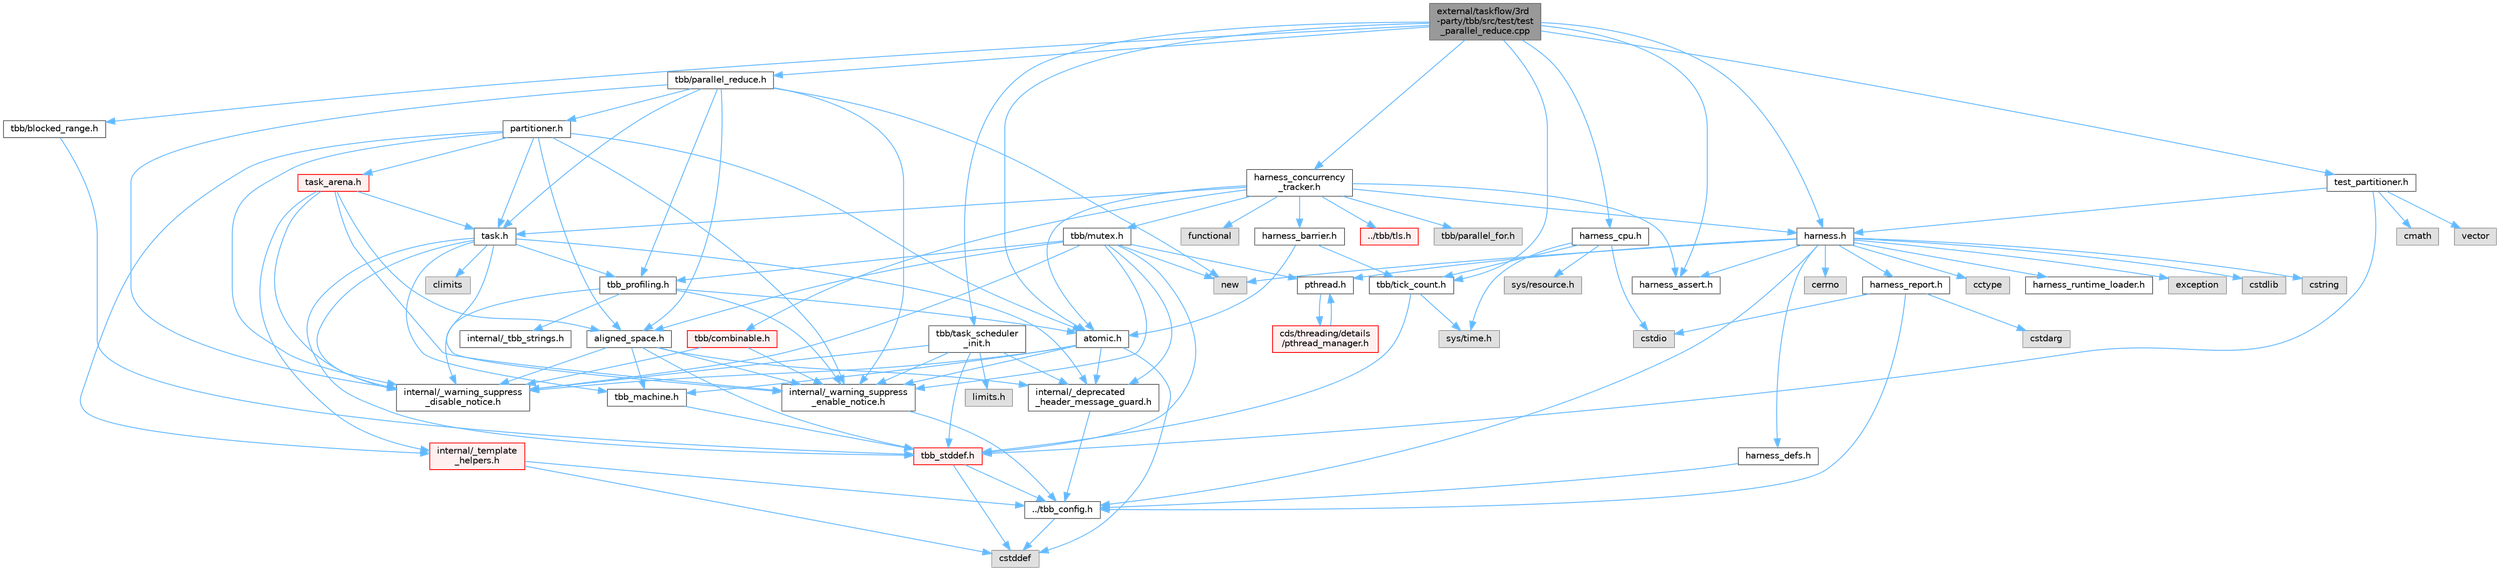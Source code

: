 digraph "external/taskflow/3rd-party/tbb/src/test/test_parallel_reduce.cpp"
{
 // LATEX_PDF_SIZE
  bgcolor="transparent";
  edge [fontname=Helvetica,fontsize=10,labelfontname=Helvetica,labelfontsize=10];
  node [fontname=Helvetica,fontsize=10,shape=box,height=0.2,width=0.4];
  Node1 [id="Node000001",label="external/taskflow/3rd\l-party/tbb/src/test/test\l_parallel_reduce.cpp",height=0.2,width=0.4,color="gray40", fillcolor="grey60", style="filled", fontcolor="black",tooltip=" "];
  Node1 -> Node2 [id="edge1_Node000001_Node000002",color="steelblue1",style="solid",tooltip=" "];
  Node2 [id="Node000002",label="tbb/parallel_reduce.h",height=0.2,width=0.4,color="grey40", fillcolor="white", style="filled",URL="$parallel__reduce_8h.html",tooltip=" "];
  Node2 -> Node3 [id="edge2_Node000002_Node000003",color="steelblue1",style="solid",tooltip=" "];
  Node3 [id="Node000003",label="internal/_warning_suppress\l_enable_notice.h",height=0.2,width=0.4,color="grey40", fillcolor="white", style="filled",URL="$__warning__suppress__enable__notice_8h.html",tooltip=" "];
  Node3 -> Node4 [id="edge3_Node000003_Node000004",color="steelblue1",style="solid",tooltip=" "];
  Node4 [id="Node000004",label="../tbb_config.h",height=0.2,width=0.4,color="grey40", fillcolor="white", style="filled",URL="$tbb__config_8h.html",tooltip=" "];
  Node4 -> Node5 [id="edge4_Node000004_Node000005",color="steelblue1",style="solid",tooltip=" "];
  Node5 [id="Node000005",label="cstddef",height=0.2,width=0.4,color="grey60", fillcolor="#E0E0E0", style="filled",tooltip=" "];
  Node2 -> Node6 [id="edge5_Node000002_Node000006",color="steelblue1",style="solid",tooltip=" "];
  Node6 [id="Node000006",label="new",height=0.2,width=0.4,color="grey60", fillcolor="#E0E0E0", style="filled",tooltip=" "];
  Node2 -> Node7 [id="edge6_Node000002_Node000007",color="steelblue1",style="solid",tooltip=" "];
  Node7 [id="Node000007",label="task.h",height=0.2,width=0.4,color="grey40", fillcolor="white", style="filled",URL="$task_8h.html",tooltip=" "];
  Node7 -> Node8 [id="edge7_Node000007_Node000008",color="steelblue1",style="solid",tooltip=" "];
  Node8 [id="Node000008",label="internal/_deprecated\l_header_message_guard.h",height=0.2,width=0.4,color="grey40", fillcolor="white", style="filled",URL="$__deprecated__header__message__guard_8h.html",tooltip=" "];
  Node8 -> Node4 [id="edge8_Node000008_Node000004",color="steelblue1",style="solid",tooltip=" "];
  Node7 -> Node3 [id="edge9_Node000007_Node000003",color="steelblue1",style="solid",tooltip=" "];
  Node7 -> Node9 [id="edge10_Node000007_Node000009",color="steelblue1",style="solid",tooltip=" "];
  Node9 [id="Node000009",label="tbb_stddef.h",height=0.2,width=0.4,color="red", fillcolor="#FFF0F0", style="filled",URL="$tbb__stddef_8h.html",tooltip=" "];
  Node9 -> Node4 [id="edge11_Node000009_Node000004",color="steelblue1",style="solid",tooltip=" "];
  Node9 -> Node5 [id="edge12_Node000009_Node000005",color="steelblue1",style="solid",tooltip=" "];
  Node7 -> Node11 [id="edge13_Node000007_Node000011",color="steelblue1",style="solid",tooltip=" "];
  Node11 [id="Node000011",label="tbb_machine.h",height=0.2,width=0.4,color="grey40", fillcolor="white", style="filled",URL="$tbb__machine_8h.html",tooltip=" "];
  Node11 -> Node9 [id="edge14_Node000011_Node000009",color="steelblue1",style="solid",tooltip=" "];
  Node7 -> Node12 [id="edge15_Node000007_Node000012",color="steelblue1",style="solid",tooltip=" "];
  Node12 [id="Node000012",label="tbb_profiling.h",height=0.2,width=0.4,color="grey40", fillcolor="white", style="filled",URL="$tbb__profiling_8h.html",tooltip=" "];
  Node12 -> Node3 [id="edge16_Node000012_Node000003",color="steelblue1",style="solid",tooltip=" "];
  Node12 -> Node13 [id="edge17_Node000012_Node000013",color="steelblue1",style="solid",tooltip=" "];
  Node13 [id="Node000013",label="internal/_tbb_strings.h",height=0.2,width=0.4,color="grey40", fillcolor="white", style="filled",URL="$__tbb__strings_8h.html",tooltip=" "];
  Node12 -> Node14 [id="edge18_Node000012_Node000014",color="steelblue1",style="solid",tooltip=" "];
  Node14 [id="Node000014",label="atomic.h",height=0.2,width=0.4,color="grey40", fillcolor="white", style="filled",URL="$external_2taskflow_23rd-party_2tbb_2include_2tbb_2atomic_8h.html",tooltip=" "];
  Node14 -> Node8 [id="edge19_Node000014_Node000008",color="steelblue1",style="solid",tooltip=" "];
  Node14 -> Node3 [id="edge20_Node000014_Node000003",color="steelblue1",style="solid",tooltip=" "];
  Node14 -> Node5 [id="edge21_Node000014_Node000005",color="steelblue1",style="solid",tooltip=" "];
  Node14 -> Node11 [id="edge22_Node000014_Node000011",color="steelblue1",style="solid",tooltip=" "];
  Node14 -> Node15 [id="edge23_Node000014_Node000015",color="steelblue1",style="solid",tooltip=" "];
  Node15 [id="Node000015",label="internal/_warning_suppress\l_disable_notice.h",height=0.2,width=0.4,color="grey40", fillcolor="white", style="filled",URL="$__warning__suppress__disable__notice_8h.html",tooltip=" "];
  Node12 -> Node15 [id="edge24_Node000012_Node000015",color="steelblue1",style="solid",tooltip=" "];
  Node7 -> Node16 [id="edge25_Node000007_Node000016",color="steelblue1",style="solid",tooltip=" "];
  Node16 [id="Node000016",label="climits",height=0.2,width=0.4,color="grey60", fillcolor="#E0E0E0", style="filled",tooltip=" "];
  Node7 -> Node15 [id="edge26_Node000007_Node000015",color="steelblue1",style="solid",tooltip=" "];
  Node2 -> Node17 [id="edge27_Node000002_Node000017",color="steelblue1",style="solid",tooltip=" "];
  Node17 [id="Node000017",label="aligned_space.h",height=0.2,width=0.4,color="grey40", fillcolor="white", style="filled",URL="$aligned__space_8h.html",tooltip=" "];
  Node17 -> Node8 [id="edge28_Node000017_Node000008",color="steelblue1",style="solid",tooltip=" "];
  Node17 -> Node3 [id="edge29_Node000017_Node000003",color="steelblue1",style="solid",tooltip=" "];
  Node17 -> Node9 [id="edge30_Node000017_Node000009",color="steelblue1",style="solid",tooltip=" "];
  Node17 -> Node11 [id="edge31_Node000017_Node000011",color="steelblue1",style="solid",tooltip=" "];
  Node17 -> Node15 [id="edge32_Node000017_Node000015",color="steelblue1",style="solid",tooltip=" "];
  Node2 -> Node18 [id="edge33_Node000002_Node000018",color="steelblue1",style="solid",tooltip=" "];
  Node18 [id="Node000018",label="partitioner.h",height=0.2,width=0.4,color="grey40", fillcolor="white", style="filled",URL="$partitioner_8h.html",tooltip=" "];
  Node18 -> Node3 [id="edge34_Node000018_Node000003",color="steelblue1",style="solid",tooltip=" "];
  Node18 -> Node7 [id="edge35_Node000018_Node000007",color="steelblue1",style="solid",tooltip=" "];
  Node18 -> Node19 [id="edge36_Node000018_Node000019",color="steelblue1",style="solid",tooltip=" "];
  Node19 [id="Node000019",label="task_arena.h",height=0.2,width=0.4,color="red", fillcolor="#FFF0F0", style="filled",URL="$task__arena_8h.html",tooltip=" "];
  Node19 -> Node3 [id="edge37_Node000019_Node000003",color="steelblue1",style="solid",tooltip=" "];
  Node19 -> Node7 [id="edge38_Node000019_Node000007",color="steelblue1",style="solid",tooltip=" "];
  Node19 -> Node26 [id="edge39_Node000019_Node000026",color="steelblue1",style="solid",tooltip=" "];
  Node26 [id="Node000026",label="internal/_template\l_helpers.h",height=0.2,width=0.4,color="red", fillcolor="#FFF0F0", style="filled",URL="$__template__helpers_8h.html",tooltip=" "];
  Node26 -> Node5 [id="edge40_Node000026_Node000005",color="steelblue1",style="solid",tooltip=" "];
  Node26 -> Node4 [id="edge41_Node000026_Node000004",color="steelblue1",style="solid",tooltip=" "];
  Node19 -> Node17 [id="edge42_Node000019_Node000017",color="steelblue1",style="solid",tooltip=" "];
  Node19 -> Node15 [id="edge43_Node000019_Node000015",color="steelblue1",style="solid",tooltip=" "];
  Node18 -> Node17 [id="edge44_Node000018_Node000017",color="steelblue1",style="solid",tooltip=" "];
  Node18 -> Node14 [id="edge45_Node000018_Node000014",color="steelblue1",style="solid",tooltip=" "];
  Node18 -> Node26 [id="edge46_Node000018_Node000026",color="steelblue1",style="solid",tooltip=" "];
  Node18 -> Node15 [id="edge47_Node000018_Node000015",color="steelblue1",style="solid",tooltip=" "];
  Node2 -> Node12 [id="edge48_Node000002_Node000012",color="steelblue1",style="solid",tooltip=" "];
  Node2 -> Node15 [id="edge49_Node000002_Node000015",color="steelblue1",style="solid",tooltip=" "];
  Node1 -> Node14 [id="edge50_Node000001_Node000014",color="steelblue1",style="solid",tooltip=" "];
  Node1 -> Node28 [id="edge51_Node000001_Node000028",color="steelblue1",style="solid",tooltip=" "];
  Node28 [id="Node000028",label="harness_assert.h",height=0.2,width=0.4,color="grey40", fillcolor="white", style="filled",URL="$harness__assert_8h.html",tooltip=" "];
  Node1 -> Node29 [id="edge52_Node000001_Node000029",color="steelblue1",style="solid",tooltip=" "];
  Node29 [id="Node000029",label="harness.h",height=0.2,width=0.4,color="grey40", fillcolor="white", style="filled",URL="$harness_8h.html",tooltip=" "];
  Node29 -> Node4 [id="edge53_Node000029_Node000004",color="steelblue1",style="solid",tooltip=" "];
  Node29 -> Node30 [id="edge54_Node000029_Node000030",color="steelblue1",style="solid",tooltip=" "];
  Node30 [id="Node000030",label="harness_defs.h",height=0.2,width=0.4,color="grey40", fillcolor="white", style="filled",URL="$harness__defs_8h.html",tooltip=" "];
  Node30 -> Node4 [id="edge55_Node000030_Node000004",color="steelblue1",style="solid",tooltip=" "];
  Node29 -> Node31 [id="edge56_Node000029_Node000031",color="steelblue1",style="solid",tooltip=" "];
  Node31 [id="Node000031",label="cstdlib",height=0.2,width=0.4,color="grey60", fillcolor="#E0E0E0", style="filled",tooltip=" "];
  Node29 -> Node24 [id="edge57_Node000029_Node000024",color="steelblue1",style="solid",tooltip=" "];
  Node24 [id="Node000024",label="cstring",height=0.2,width=0.4,color="grey60", fillcolor="#E0E0E0", style="filled",tooltip=" "];
  Node29 -> Node32 [id="edge58_Node000029_Node000032",color="steelblue1",style="solid",tooltip=" "];
  Node32 [id="Node000032",label="cerrno",height=0.2,width=0.4,color="grey60", fillcolor="#E0E0E0", style="filled",tooltip=" "];
  Node29 -> Node33 [id="edge59_Node000029_Node000033",color="steelblue1",style="solid",tooltip=" "];
  Node33 [id="Node000033",label="cctype",height=0.2,width=0.4,color="grey60", fillcolor="#E0E0E0", style="filled",tooltip=" "];
  Node29 -> Node6 [id="edge60_Node000029_Node000006",color="steelblue1",style="solid",tooltip=" "];
  Node29 -> Node34 [id="edge61_Node000029_Node000034",color="steelblue1",style="solid",tooltip=" "];
  Node34 [id="Node000034",label="pthread.h",height=0.2,width=0.4,color="grey40", fillcolor="white", style="filled",URL="$pthread_8h.html",tooltip=" "];
  Node34 -> Node35 [id="edge62_Node000034_Node000035",color="steelblue1",style="solid",tooltip=" "];
  Node35 [id="Node000035",label="cds/threading/details\l/pthread_manager.h",height=0.2,width=0.4,color="red", fillcolor="#FFF0F0", style="filled",URL="$pthread__manager_8h.html",tooltip=" "];
  Node35 -> Node34 [id="edge63_Node000035_Node000034",color="steelblue1",style="solid",tooltip=" "];
  Node29 -> Node77 [id="edge64_Node000029_Node000077",color="steelblue1",style="solid",tooltip=" "];
  Node77 [id="Node000077",label="harness_runtime_loader.h",height=0.2,width=0.4,color="grey40", fillcolor="white", style="filled",URL="$harness__runtime__loader_8h.html",tooltip=" "];
  Node29 -> Node78 [id="edge65_Node000029_Node000078",color="steelblue1",style="solid",tooltip=" "];
  Node78 [id="Node000078",label="harness_report.h",height=0.2,width=0.4,color="grey40", fillcolor="white", style="filled",URL="$harness__report_8h.html",tooltip=" "];
  Node78 -> Node79 [id="edge66_Node000078_Node000079",color="steelblue1",style="solid",tooltip=" "];
  Node79 [id="Node000079",label="cstdio",height=0.2,width=0.4,color="grey60", fillcolor="#E0E0E0", style="filled",tooltip=" "];
  Node78 -> Node80 [id="edge67_Node000078_Node000080",color="steelblue1",style="solid",tooltip=" "];
  Node80 [id="Node000080",label="cstdarg",height=0.2,width=0.4,color="grey60", fillcolor="#E0E0E0", style="filled",tooltip=" "];
  Node78 -> Node4 [id="edge68_Node000078_Node000004",color="steelblue1",style="solid",tooltip=" "];
  Node29 -> Node21 [id="edge69_Node000029_Node000021",color="steelblue1",style="solid",tooltip=" "];
  Node21 [id="Node000021",label="exception",height=0.2,width=0.4,color="grey60", fillcolor="#E0E0E0", style="filled",tooltip=" "];
  Node29 -> Node28 [id="edge70_Node000029_Node000028",color="steelblue1",style="solid",tooltip=" "];
  Node1 -> Node81 [id="edge71_Node000001_Node000081",color="steelblue1",style="solid",tooltip=" "];
  Node81 [id="Node000081",label="tbb/tick_count.h",height=0.2,width=0.4,color="grey40", fillcolor="white", style="filled",URL="$tick__count_8h.html",tooltip=" "];
  Node81 -> Node9 [id="edge72_Node000081_Node000009",color="steelblue1",style="solid",tooltip=" "];
  Node81 -> Node82 [id="edge73_Node000081_Node000082",color="steelblue1",style="solid",tooltip=" "];
  Node82 [id="Node000082",label="sys/time.h",height=0.2,width=0.4,color="grey60", fillcolor="#E0E0E0", style="filled",tooltip=" "];
  Node1 -> Node83 [id="edge74_Node000001_Node000083",color="steelblue1",style="solid",tooltip=" "];
  Node83 [id="Node000083",label="tbb/blocked_range.h",height=0.2,width=0.4,color="grey40", fillcolor="white", style="filled",URL="$blocked__range_8h.html",tooltip=" "];
  Node83 -> Node9 [id="edge75_Node000083_Node000009",color="steelblue1",style="solid",tooltip=" "];
  Node1 -> Node84 [id="edge76_Node000001_Node000084",color="steelblue1",style="solid",tooltip=" "];
  Node84 [id="Node000084",label="harness_concurrency\l_tracker.h",height=0.2,width=0.4,color="grey40", fillcolor="white", style="filled",URL="$harness__concurrency__tracker_8h.html",tooltip=" "];
  Node84 -> Node28 [id="edge77_Node000084_Node000028",color="steelblue1",style="solid",tooltip=" "];
  Node84 -> Node85 [id="edge78_Node000084_Node000085",color="steelblue1",style="solid",tooltip=" "];
  Node85 [id="Node000085",label="harness_barrier.h",height=0.2,width=0.4,color="grey40", fillcolor="white", style="filled",URL="$harness__barrier_8h.html",tooltip=" "];
  Node85 -> Node14 [id="edge79_Node000085_Node000014",color="steelblue1",style="solid",tooltip=" "];
  Node85 -> Node81 [id="edge80_Node000085_Node000081",color="steelblue1",style="solid",tooltip=" "];
  Node84 -> Node14 [id="edge81_Node000084_Node000014",color="steelblue1",style="solid",tooltip=" "];
  Node84 -> Node86 [id="edge82_Node000084_Node000086",color="steelblue1",style="solid",tooltip=" "];
  Node86 [id="Node000086",label="../tbb/tls.h",height=0.2,width=0.4,color="red", fillcolor="#FFF0F0", style="filled",URL="$tls_8h.html",tooltip=" "];
  Node84 -> Node88 [id="edge83_Node000084_Node000088",color="steelblue1",style="solid",tooltip=" "];
  Node88 [id="Node000088",label="tbb/mutex.h",height=0.2,width=0.4,color="grey40", fillcolor="white", style="filled",URL="$mutex_8h.html",tooltip=" "];
  Node88 -> Node8 [id="edge84_Node000088_Node000008",color="steelblue1",style="solid",tooltip=" "];
  Node88 -> Node3 [id="edge85_Node000088_Node000003",color="steelblue1",style="solid",tooltip=" "];
  Node88 -> Node34 [id="edge86_Node000088_Node000034",color="steelblue1",style="solid",tooltip=" "];
  Node88 -> Node6 [id="edge87_Node000088_Node000006",color="steelblue1",style="solid",tooltip=" "];
  Node88 -> Node17 [id="edge88_Node000088_Node000017",color="steelblue1",style="solid",tooltip=" "];
  Node88 -> Node9 [id="edge89_Node000088_Node000009",color="steelblue1",style="solid",tooltip=" "];
  Node88 -> Node12 [id="edge90_Node000088_Node000012",color="steelblue1",style="solid",tooltip=" "];
  Node88 -> Node15 [id="edge91_Node000088_Node000015",color="steelblue1",style="solid",tooltip=" "];
  Node84 -> Node7 [id="edge92_Node000084_Node000007",color="steelblue1",style="solid",tooltip=" "];
  Node84 -> Node89 [id="edge93_Node000084_Node000089",color="steelblue1",style="solid",tooltip=" "];
  Node89 [id="Node000089",label="tbb/combinable.h",height=0.2,width=0.4,color="red", fillcolor="#FFF0F0", style="filled",URL="$combinable_8h.html",tooltip=" "];
  Node89 -> Node3 [id="edge94_Node000089_Node000003",color="steelblue1",style="solid",tooltip=" "];
  Node89 -> Node15 [id="edge95_Node000089_Node000015",color="steelblue1",style="solid",tooltip=" "];
  Node84 -> Node239 [id="edge96_Node000084_Node000239",color="steelblue1",style="solid",tooltip=" "];
  Node239 [id="Node000239",label="tbb/parallel_for.h",height=0.2,width=0.4,color="grey60", fillcolor="#E0E0E0", style="filled",tooltip=" "];
  Node84 -> Node240 [id="edge97_Node000084_Node000240",color="steelblue1",style="solid",tooltip=" "];
  Node240 [id="Node000240",label="functional",height=0.2,width=0.4,color="grey60", fillcolor="#E0E0E0", style="filled",tooltip=" "];
  Node84 -> Node29 [id="edge98_Node000084_Node000029",color="steelblue1",style="solid",tooltip=" "];
  Node1 -> Node241 [id="edge99_Node000001_Node000241",color="steelblue1",style="solid",tooltip=" "];
  Node241 [id="Node000241",label="tbb/task_scheduler\l_init.h",height=0.2,width=0.4,color="grey40", fillcolor="white", style="filled",URL="$task__scheduler__init_8h.html",tooltip=" "];
  Node241 -> Node8 [id="edge100_Node000241_Node000008",color="steelblue1",style="solid",tooltip=" "];
  Node241 -> Node3 [id="edge101_Node000241_Node000003",color="steelblue1",style="solid",tooltip=" "];
  Node241 -> Node9 [id="edge102_Node000241_Node000009",color="steelblue1",style="solid",tooltip=" "];
  Node241 -> Node118 [id="edge103_Node000241_Node000118",color="steelblue1",style="solid",tooltip=" "];
  Node118 [id="Node000118",label="limits.h",height=0.2,width=0.4,color="grey60", fillcolor="#E0E0E0", style="filled",tooltip=" "];
  Node241 -> Node15 [id="edge104_Node000241_Node000015",color="steelblue1",style="solid",tooltip=" "];
  Node1 -> Node242 [id="edge105_Node000001_Node000242",color="steelblue1",style="solid",tooltip=" "];
  Node242 [id="Node000242",label="harness_cpu.h",height=0.2,width=0.4,color="grey40", fillcolor="white", style="filled",URL="$harness__cpu_8h.html",tooltip=" "];
  Node242 -> Node82 [id="edge106_Node000242_Node000082",color="steelblue1",style="solid",tooltip=" "];
  Node242 -> Node243 [id="edge107_Node000242_Node000243",color="steelblue1",style="solid",tooltip=" "];
  Node243 [id="Node000243",label="sys/resource.h",height=0.2,width=0.4,color="grey60", fillcolor="#E0E0E0", style="filled",tooltip=" "];
  Node242 -> Node81 [id="edge108_Node000242_Node000081",color="steelblue1",style="solid",tooltip=" "];
  Node242 -> Node79 [id="edge109_Node000242_Node000079",color="steelblue1",style="solid",tooltip=" "];
  Node1 -> Node244 [id="edge110_Node000001_Node000244",color="steelblue1",style="solid",tooltip=" "];
  Node244 [id="Node000244",label="test_partitioner.h",height=0.2,width=0.4,color="grey40", fillcolor="white", style="filled",URL="$test__partitioner_8h.html",tooltip=" "];
  Node244 -> Node245 [id="edge111_Node000244_Node000245",color="steelblue1",style="solid",tooltip=" "];
  Node245 [id="Node000245",label="cmath",height=0.2,width=0.4,color="grey60", fillcolor="#E0E0E0", style="filled",tooltip=" "];
  Node244 -> Node9 [id="edge112_Node000244_Node000009",color="steelblue1",style="solid",tooltip=" "];
  Node244 -> Node29 [id="edge113_Node000244_Node000029",color="steelblue1",style="solid",tooltip=" "];
  Node244 -> Node246 [id="edge114_Node000244_Node000246",color="steelblue1",style="solid",tooltip=" "];
  Node246 [id="Node000246",label="vector",height=0.2,width=0.4,color="grey60", fillcolor="#E0E0E0", style="filled",tooltip=" "];
}
